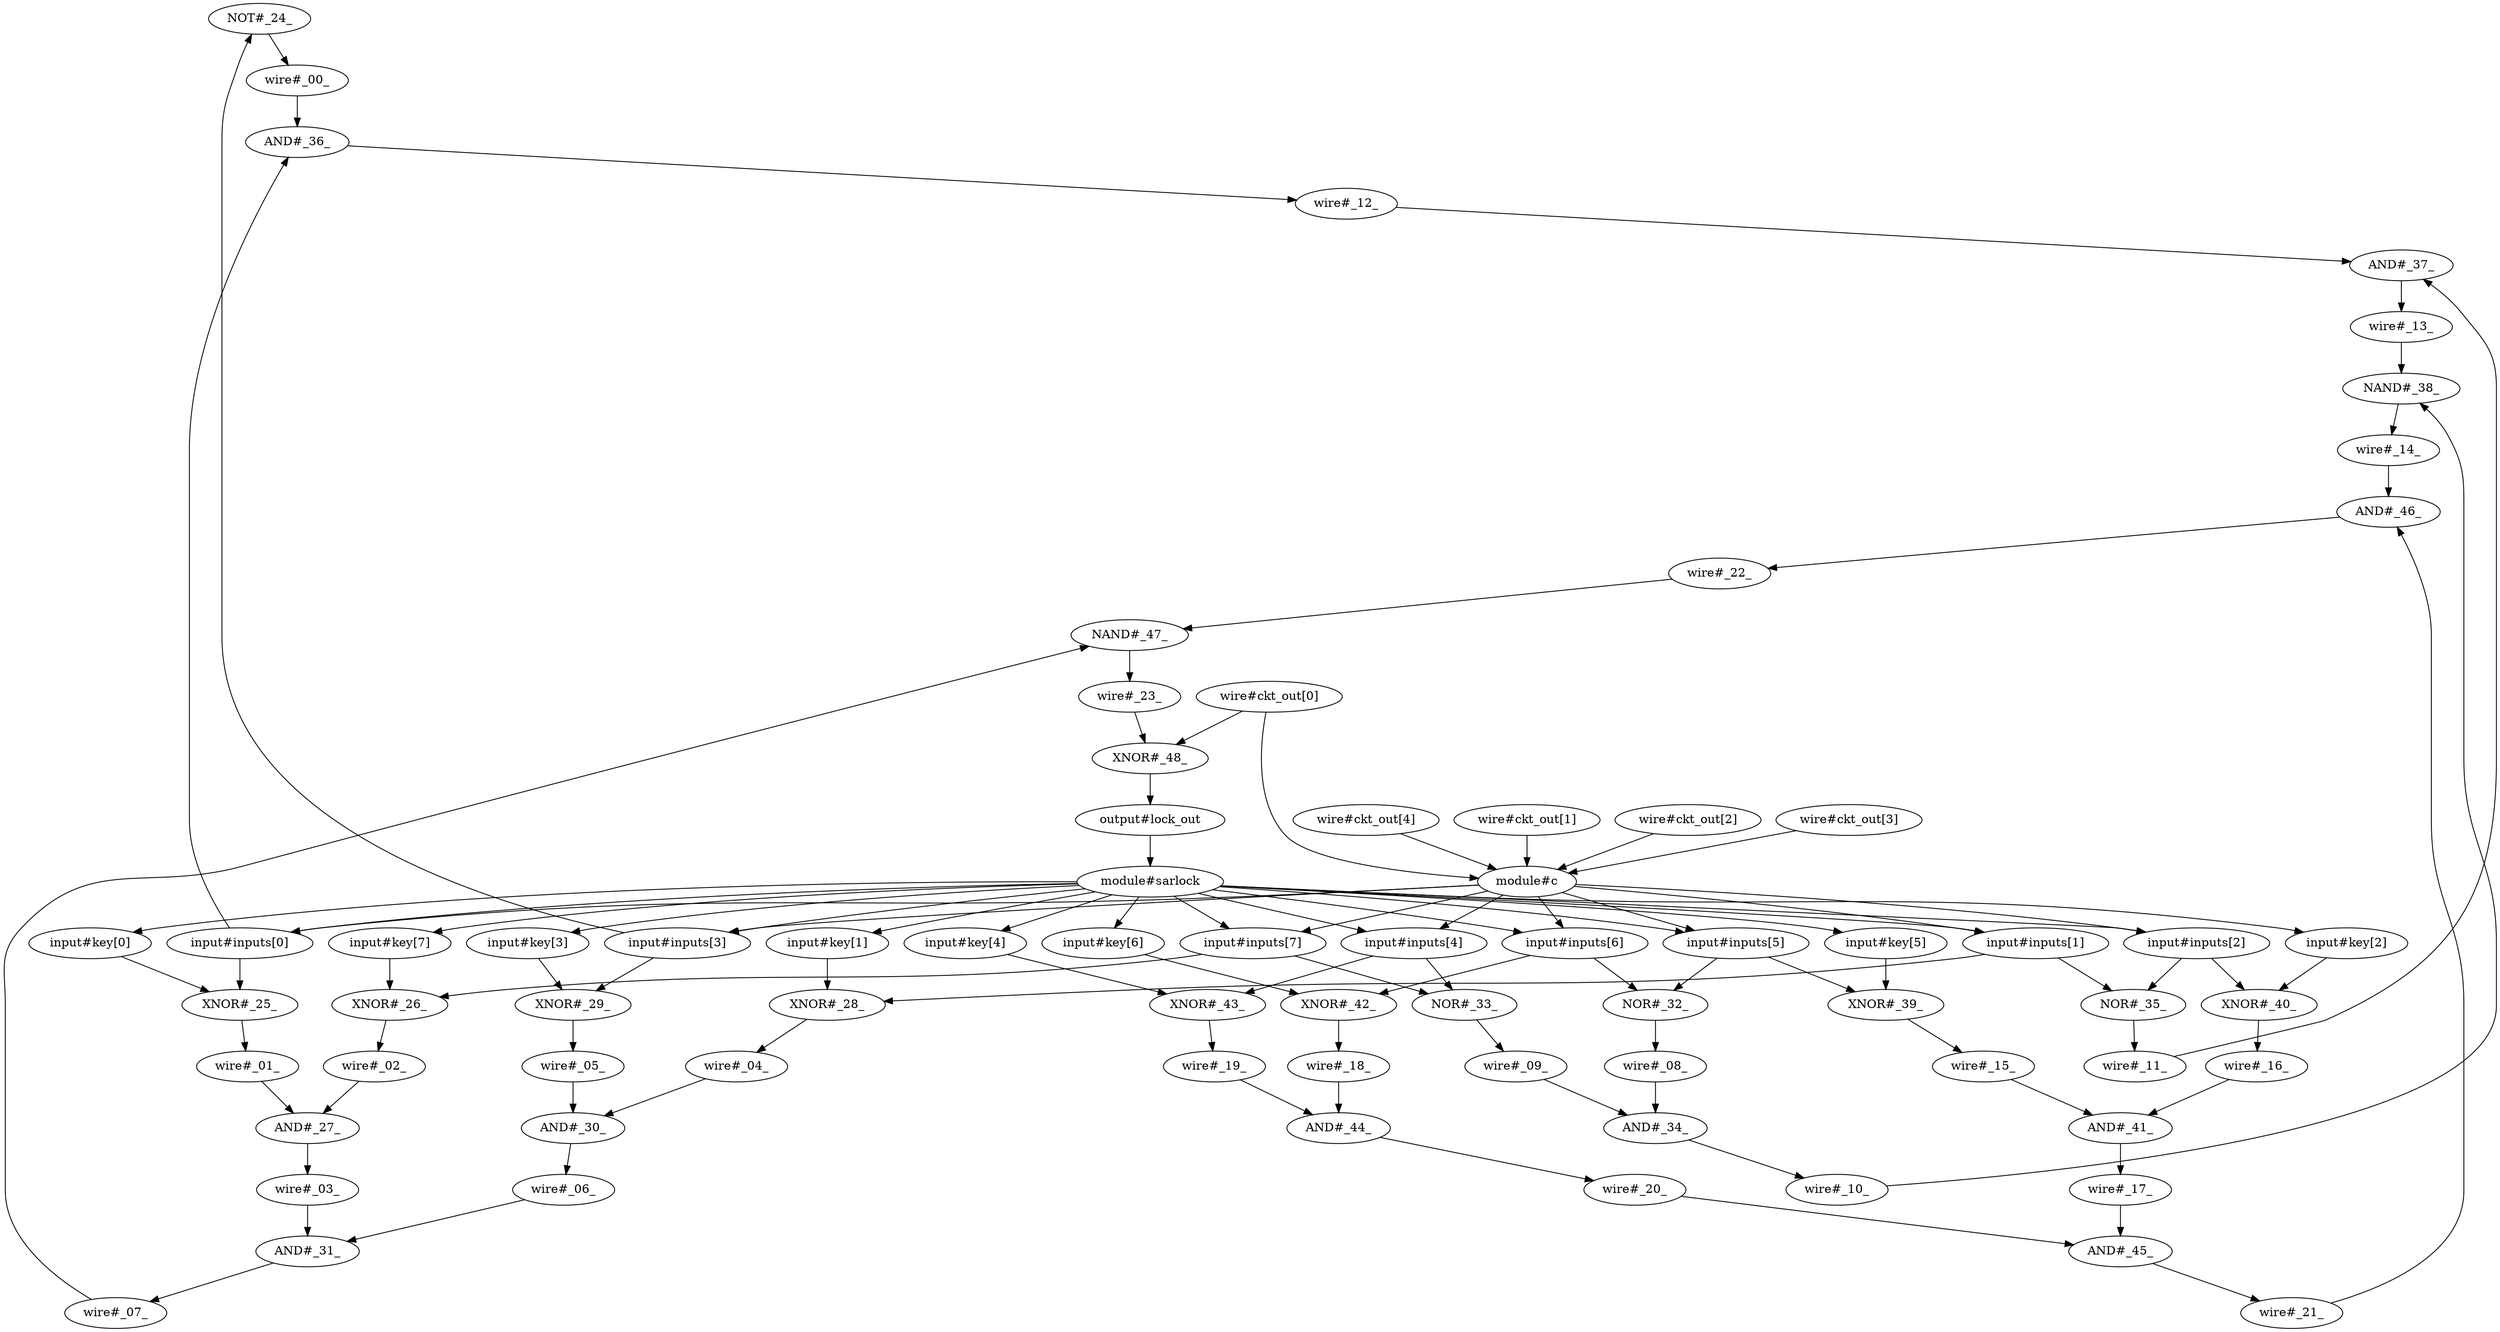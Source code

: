 strict digraph "" {
	"NOT#_24_"	[logic=NOT,
		type=gate];
	"wire#_00_"	[type=wire];
	"NOT#_24_" -> "wire#_00_";
	"AND#_36_"	[logic=AND,
		type=gate];
	"wire#_00_" -> "AND#_36_";
	"input#inputs[3]"	[type=input];
	"input#inputs[3]" -> "NOT#_24_";
	"XNOR#_29_"	[logic=XNOR,
		type=gate];
	"input#inputs[3]" -> "XNOR#_29_";
	"XNOR#_25_"	[logic=XNOR,
		type=gate];
	"wire#_01_"	[type=wire];
	"XNOR#_25_" -> "wire#_01_";
	"AND#_27_"	[logic=AND,
		type=gate];
	"wire#_01_" -> "AND#_27_";
	"input#key[0]"	[type=input];
	"input#key[0]" -> "XNOR#_25_";
	"input#inputs[0]"	[type=input];
	"input#inputs[0]" -> "XNOR#_25_";
	"input#inputs[0]" -> "AND#_36_";
	"XNOR#_26_"	[logic=XNOR,
		type=gate];
	"wire#_02_"	[type=wire];
	"XNOR#_26_" -> "wire#_02_";
	"wire#_02_" -> "AND#_27_";
	"input#key[7]"	[type=input];
	"input#key[7]" -> "XNOR#_26_";
	"input#inputs[7]"	[type=input];
	"input#inputs[7]" -> "XNOR#_26_";
	"NOR#_33_"	[logic=NOR,
		type=gate];
	"input#inputs[7]" -> "NOR#_33_";
	"XNOR#_28_"	[logic=XNOR,
		type=gate];
	"wire#_04_"	[type=wire];
	"XNOR#_28_" -> "wire#_04_";
	"AND#_30_"	[logic=AND,
		type=gate];
	"wire#_04_" -> "AND#_30_";
	"input#key[1]"	[type=input];
	"input#key[1]" -> "XNOR#_28_";
	"input#inputs[1]"	[type=input];
	"input#inputs[1]" -> "XNOR#_28_";
	"NOR#_35_"	[logic=NOR,
		type=gate];
	"input#inputs[1]" -> "NOR#_35_";
	"wire#_05_"	[type=wire];
	"XNOR#_29_" -> "wire#_05_";
	"wire#_05_" -> "AND#_30_";
	"input#key[3]"	[type=input];
	"input#key[3]" -> "XNOR#_29_";
	"XNOR#_39_"	[logic=XNOR,
		type=gate];
	"wire#_15_"	[type=wire];
	"XNOR#_39_" -> "wire#_15_";
	"AND#_41_"	[logic=AND,
		type=gate];
	"wire#_15_" -> "AND#_41_";
	"input#key[5]"	[type=input];
	"input#key[5]" -> "XNOR#_39_";
	"input#inputs[5]"	[type=input];
	"input#inputs[5]" -> "XNOR#_39_";
	"NOR#_32_"	[logic=NOR,
		type=gate];
	"input#inputs[5]" -> "NOR#_32_";
	"XNOR#_40_"	[logic=XNOR,
		type=gate];
	"wire#_16_"	[type=wire];
	"XNOR#_40_" -> "wire#_16_";
	"wire#_16_" -> "AND#_41_";
	"input#key[2]"	[type=input];
	"input#key[2]" -> "XNOR#_40_";
	"input#inputs[2]"	[type=input];
	"input#inputs[2]" -> "XNOR#_40_";
	"input#inputs[2]" -> "NOR#_35_";
	"XNOR#_42_"	[logic=XNOR,
		type=gate];
	"wire#_18_"	[type=wire];
	"XNOR#_42_" -> "wire#_18_";
	"AND#_44_"	[logic=AND,
		type=gate];
	"wire#_18_" -> "AND#_44_";
	"input#key[6]"	[type=input];
	"input#key[6]" -> "XNOR#_42_";
	"input#inputs[6]"	[type=input];
	"input#inputs[6]" -> "XNOR#_42_";
	"input#inputs[6]" -> "NOR#_32_";
	"XNOR#_43_"	[logic=XNOR,
		type=gate];
	"wire#_19_"	[type=wire];
	"XNOR#_43_" -> "wire#_19_";
	"wire#_19_" -> "AND#_44_";
	"input#key[4]"	[type=input];
	"input#key[4]" -> "XNOR#_43_";
	"input#inputs[4]"	[type=input];
	"input#inputs[4]" -> "XNOR#_43_";
	"input#inputs[4]" -> "NOR#_33_";
	"XNOR#_48_"	[logic=XNOR,
		type=gate];
	"output#lock_out"	[type=output];
	"XNOR#_48_" -> "output#lock_out";
	"module#sarlock"	[type=module];
	"output#lock_out" -> "module#sarlock";
	"wire#_23_"	[type=wire];
	"wire#_23_" -> "XNOR#_48_";
	"wire#ckt_out[0]"	[type=wire];
	"wire#ckt_out[0]" -> "XNOR#_48_";
	"module#c"	[init_name=c,
		module_name=ckt,
		type=module];
	"wire#ckt_out[0]" -> "module#c";
	"wire#_03_"	[type=wire];
	"AND#_27_" -> "wire#_03_";
	"AND#_31_"	[logic=AND,
		type=gate];
	"wire#_03_" -> "AND#_31_";
	"wire#_06_"	[type=wire];
	"AND#_30_" -> "wire#_06_";
	"wire#_06_" -> "AND#_31_";
	"wire#_07_"	[type=wire];
	"AND#_31_" -> "wire#_07_";
	"NAND#_47_"	[logic=NAND,
		type=gate];
	"wire#_07_" -> "NAND#_47_";
	"AND#_34_"	[logic=AND,
		type=gate];
	"wire#_10_"	[type=wire];
	"AND#_34_" -> "wire#_10_";
	"NAND#_38_"	[logic=NAND,
		type=gate];
	"wire#_10_" -> "NAND#_38_";
	"wire#_09_"	[type=wire];
	"wire#_09_" -> "AND#_34_";
	"wire#_08_"	[type=wire];
	"wire#_08_" -> "AND#_34_";
	"wire#_12_"	[type=wire];
	"AND#_36_" -> "wire#_12_";
	"AND#_37_"	[logic=AND,
		type=gate];
	"wire#_12_" -> "AND#_37_";
	"wire#_13_"	[type=wire];
	"AND#_37_" -> "wire#_13_";
	"wire#_13_" -> "NAND#_38_";
	"wire#_11_"	[type=wire];
	"wire#_11_" -> "AND#_37_";
	"wire#_17_"	[type=wire];
	"AND#_41_" -> "wire#_17_";
	"AND#_45_"	[logic=AND,
		type=gate];
	"wire#_17_" -> "AND#_45_";
	"wire#_20_"	[type=wire];
	"AND#_44_" -> "wire#_20_";
	"wire#_20_" -> "AND#_45_";
	"wire#_21_"	[type=wire];
	"AND#_45_" -> "wire#_21_";
	"AND#_46_"	[logic=AND,
		type=gate];
	"wire#_21_" -> "AND#_46_";
	"wire#_22_"	[type=wire];
	"AND#_46_" -> "wire#_22_";
	"wire#_22_" -> "NAND#_47_";
	"wire#_14_"	[type=wire];
	"wire#_14_" -> "AND#_46_";
	"NOR#_32_" -> "wire#_08_";
	"NOR#_33_" -> "wire#_09_";
	"NOR#_35_" -> "wire#_11_";
	"NAND#_38_" -> "wire#_14_";
	"NAND#_47_" -> "wire#_23_";
	"module#sarlock" -> "input#inputs[3]";
	"module#sarlock" -> "input#key[0]";
	"module#sarlock" -> "input#inputs[0]";
	"module#sarlock" -> "input#key[7]";
	"module#sarlock" -> "input#inputs[7]";
	"module#sarlock" -> "input#key[1]";
	"module#sarlock" -> "input#inputs[1]";
	"module#sarlock" -> "input#key[3]";
	"module#sarlock" -> "input#key[5]";
	"module#sarlock" -> "input#inputs[5]";
	"module#sarlock" -> "input#key[2]";
	"module#sarlock" -> "input#inputs[2]";
	"module#sarlock" -> "input#key[6]";
	"module#sarlock" -> "input#inputs[6]";
	"module#sarlock" -> "input#key[4]";
	"module#sarlock" -> "input#inputs[4]";
	"module#c" -> "input#inputs[3]";
	"module#c" -> "input#inputs[0]";
	"module#c" -> "input#inputs[7]";
	"module#c" -> "input#inputs[1]";
	"module#c" -> "input#inputs[5]";
	"module#c" -> "input#inputs[2]";
	"module#c" -> "input#inputs[6]";
	"module#c" -> "input#inputs[4]";
	"wire#ckt_out[1]" -> "module#c";
	"wire#ckt_out[2]" -> "module#c";
	"wire#ckt_out[3]" -> "module#c";
	"wire#ckt_out[4]" -> "module#c";
}
